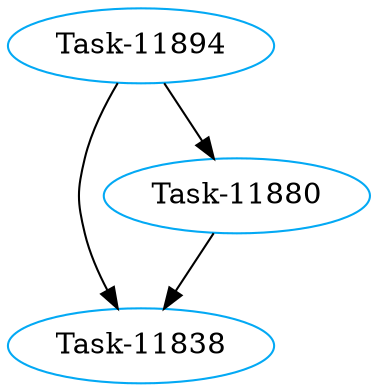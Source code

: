 digraph "basic" {
      "Task-11894" [color="#03A9F4"]
      "Task-11838" [color="#03A9F4"]
      "Task-11880" [color="#03A9F4"]

      "Task-11894" -> "Task-11838";
      "Task-11894" -> "Task-11880";
      "Task-11880" -> "Task-11838";
}
